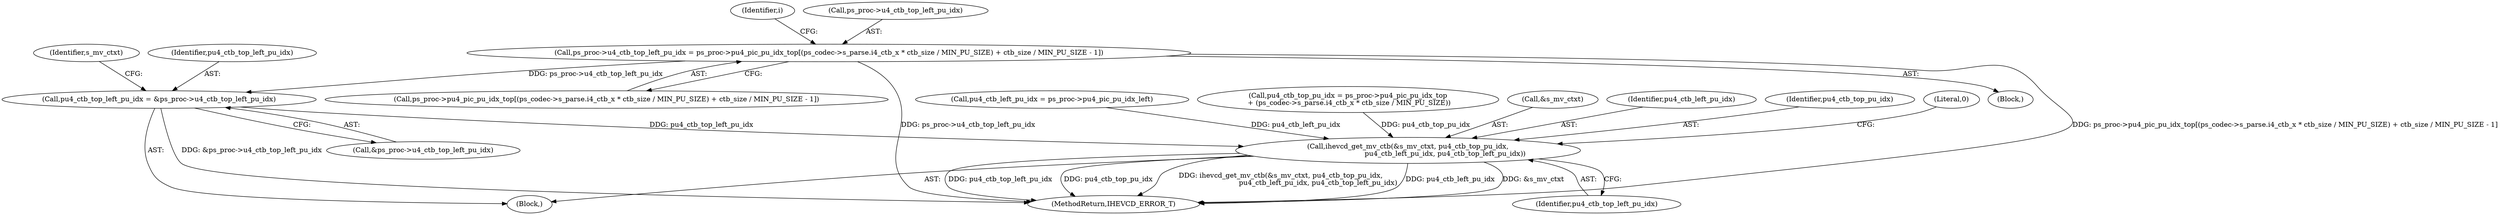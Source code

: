 digraph "0_Android_2b9fb0c2074d370a254b35e2489de2d94943578d@array" {
"1003367" [label="(Call,ps_proc->u4_ctb_top_left_pu_idx = ps_proc->pu4_pic_pu_idx_top[(ps_codec->s_parse.i4_ctb_x * ctb_size / MIN_PU_SIZE) + ctb_size / MIN_PU_SIZE - 1])"];
"1002960" [label="(Call,pu4_ctb_top_left_pu_idx = &ps_proc->u4_ctb_top_left_pu_idx)"];
"1003081" [label="(Call,ihevcd_get_mv_ctb(&s_mv_ctxt, pu4_ctb_top_pu_idx,\n                                  pu4_ctb_left_pu_idx, pu4_ctb_top_left_pu_idx))"];
"1002861" [label="(Block,)"];
"1002969" [label="(Identifier,s_mv_ctxt)"];
"1002940" [label="(Call,pu4_ctb_top_pu_idx = ps_proc->pu4_pic_pu_idx_top\n + (ps_codec->s_parse.i4_ctb_x * ctb_size / MIN_PU_SIZE))"];
"1002962" [label="(Call,&ps_proc->u4_ctb_top_left_pu_idx)"];
"1002961" [label="(Identifier,pu4_ctb_top_left_pu_idx)"];
"1003082" [label="(Call,&s_mv_ctxt)"];
"1003085" [label="(Identifier,pu4_ctb_left_pu_idx)"];
"1003371" [label="(Call,ps_proc->pu4_pic_pu_idx_top[(ps_codec->s_parse.i4_ctb_x * ctb_size / MIN_PU_SIZE) + ctb_size / MIN_PU_SIZE - 1])"];
"1003392" [label="(Identifier,i)"];
"1003081" [label="(Call,ihevcd_get_mv_ctb(&s_mv_ctxt, pu4_ctb_top_pu_idx,\n                                  pu4_ctb_left_pu_idx, pu4_ctb_top_left_pu_idx))"];
"1003086" [label="(Identifier,pu4_ctb_top_left_pu_idx)"];
"1003084" [label="(Identifier,pu4_ctb_top_pu_idx)"];
"1003367" [label="(Call,ps_proc->u4_ctb_top_left_pu_idx = ps_proc->pu4_pic_pu_idx_top[(ps_codec->s_parse.i4_ctb_x * ctb_size / MIN_PU_SIZE) + ctb_size / MIN_PU_SIZE - 1])"];
"1003448" [label="(Literal,0)"];
"1002955" [label="(Call,pu4_ctb_left_pu_idx = ps_proc->pu4_pic_pu_idx_left)"];
"1002960" [label="(Call,pu4_ctb_top_left_pu_idx = &ps_proc->u4_ctb_top_left_pu_idx)"];
"1003368" [label="(Call,ps_proc->u4_ctb_top_left_pu_idx)"];
"1003344" [label="(Block,)"];
"1004845" [label="(MethodReturn,IHEVCD_ERROR_T)"];
"1003367" -> "1003344"  [label="AST: "];
"1003367" -> "1003371"  [label="CFG: "];
"1003368" -> "1003367"  [label="AST: "];
"1003371" -> "1003367"  [label="AST: "];
"1003392" -> "1003367"  [label="CFG: "];
"1003367" -> "1004845"  [label="DDG: ps_proc->pu4_pic_pu_idx_top[(ps_codec->s_parse.i4_ctb_x * ctb_size / MIN_PU_SIZE) + ctb_size / MIN_PU_SIZE - 1]"];
"1003367" -> "1004845"  [label="DDG: ps_proc->u4_ctb_top_left_pu_idx"];
"1003367" -> "1002960"  [label="DDG: ps_proc->u4_ctb_top_left_pu_idx"];
"1002960" -> "1002861"  [label="AST: "];
"1002960" -> "1002962"  [label="CFG: "];
"1002961" -> "1002960"  [label="AST: "];
"1002962" -> "1002960"  [label="AST: "];
"1002969" -> "1002960"  [label="CFG: "];
"1002960" -> "1004845"  [label="DDG: &ps_proc->u4_ctb_top_left_pu_idx"];
"1002960" -> "1003081"  [label="DDG: pu4_ctb_top_left_pu_idx"];
"1003081" -> "1002861"  [label="AST: "];
"1003081" -> "1003086"  [label="CFG: "];
"1003082" -> "1003081"  [label="AST: "];
"1003084" -> "1003081"  [label="AST: "];
"1003085" -> "1003081"  [label="AST: "];
"1003086" -> "1003081"  [label="AST: "];
"1003448" -> "1003081"  [label="CFG: "];
"1003081" -> "1004845"  [label="DDG: &s_mv_ctxt"];
"1003081" -> "1004845"  [label="DDG: pu4_ctb_top_left_pu_idx"];
"1003081" -> "1004845"  [label="DDG: pu4_ctb_top_pu_idx"];
"1003081" -> "1004845"  [label="DDG: ihevcd_get_mv_ctb(&s_mv_ctxt, pu4_ctb_top_pu_idx,\n                                  pu4_ctb_left_pu_idx, pu4_ctb_top_left_pu_idx)"];
"1003081" -> "1004845"  [label="DDG: pu4_ctb_left_pu_idx"];
"1002940" -> "1003081"  [label="DDG: pu4_ctb_top_pu_idx"];
"1002955" -> "1003081"  [label="DDG: pu4_ctb_left_pu_idx"];
}
